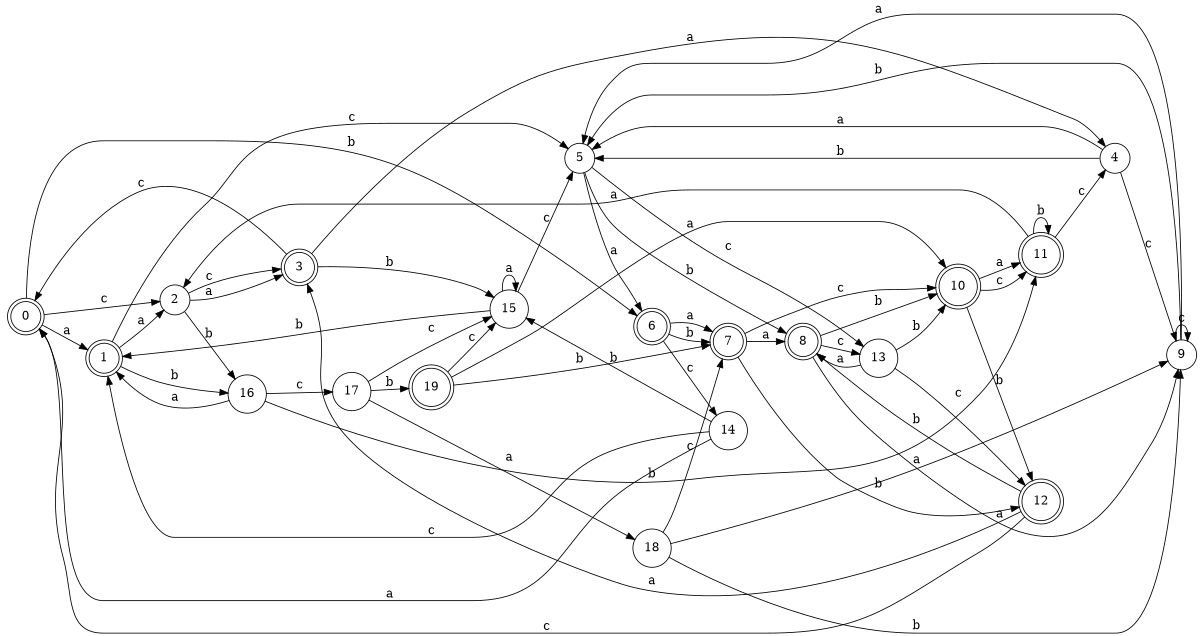 digraph n16_4 {
__start0 [label="" shape="none"];

rankdir=LR;
size="8,5";

s0 [style="rounded,filled", color="black", fillcolor="white" shape="doublecircle", label="0"];
s1 [style="rounded,filled", color="black", fillcolor="white" shape="doublecircle", label="1"];
s2 [style="filled", color="black", fillcolor="white" shape="circle", label="2"];
s3 [style="rounded,filled", color="black", fillcolor="white" shape="doublecircle", label="3"];
s4 [style="filled", color="black", fillcolor="white" shape="circle", label="4"];
s5 [style="filled", color="black", fillcolor="white" shape="circle", label="5"];
s6 [style="rounded,filled", color="black", fillcolor="white" shape="doublecircle", label="6"];
s7 [style="rounded,filled", color="black", fillcolor="white" shape="doublecircle", label="7"];
s8 [style="rounded,filled", color="black", fillcolor="white" shape="doublecircle", label="8"];
s9 [style="filled", color="black", fillcolor="white" shape="circle", label="9"];
s10 [style="rounded,filled", color="black", fillcolor="white" shape="doublecircle", label="10"];
s11 [style="rounded,filled", color="black", fillcolor="white" shape="doublecircle", label="11"];
s12 [style="rounded,filled", color="black", fillcolor="white" shape="doublecircle", label="12"];
s13 [style="filled", color="black", fillcolor="white" shape="circle", label="13"];
s14 [style="filled", color="black", fillcolor="white" shape="circle", label="14"];
s15 [style="filled", color="black", fillcolor="white" shape="circle", label="15"];
s16 [style="filled", color="black", fillcolor="white" shape="circle", label="16"];
s17 [style="filled", color="black", fillcolor="white" shape="circle", label="17"];
s18 [style="filled", color="black", fillcolor="white" shape="circle", label="18"];
s19 [style="rounded,filled", color="black", fillcolor="white" shape="doublecircle", label="19"];
s0 -> s1 [label="a"];
s0 -> s6 [label="b"];
s0 -> s2 [label="c"];
s1 -> s2 [label="a"];
s1 -> s16 [label="b"];
s1 -> s5 [label="c"];
s2 -> s3 [label="a"];
s2 -> s16 [label="b"];
s2 -> s3 [label="c"];
s3 -> s4 [label="a"];
s3 -> s15 [label="b"];
s3 -> s0 [label="c"];
s4 -> s5 [label="a"];
s4 -> s5 [label="b"];
s4 -> s9 [label="c"];
s5 -> s6 [label="a"];
s5 -> s8 [label="b"];
s5 -> s13 [label="c"];
s6 -> s7 [label="a"];
s6 -> s7 [label="b"];
s6 -> s14 [label="c"];
s7 -> s8 [label="a"];
s7 -> s12 [label="b"];
s7 -> s10 [label="c"];
s8 -> s9 [label="a"];
s8 -> s10 [label="b"];
s8 -> s13 [label="c"];
s9 -> s5 [label="a"];
s9 -> s5 [label="b"];
s9 -> s9 [label="c"];
s10 -> s11 [label="a"];
s10 -> s12 [label="b"];
s10 -> s11 [label="c"];
s11 -> s2 [label="a"];
s11 -> s11 [label="b"];
s11 -> s4 [label="c"];
s12 -> s3 [label="a"];
s12 -> s8 [label="b"];
s12 -> s0 [label="c"];
s13 -> s8 [label="a"];
s13 -> s10 [label="b"];
s13 -> s12 [label="c"];
s14 -> s0 [label="a"];
s14 -> s15 [label="b"];
s14 -> s1 [label="c"];
s15 -> s15 [label="a"];
s15 -> s1 [label="b"];
s15 -> s5 [label="c"];
s16 -> s1 [label="a"];
s16 -> s11 [label="b"];
s16 -> s17 [label="c"];
s17 -> s18 [label="a"];
s17 -> s19 [label="b"];
s17 -> s15 [label="c"];
s18 -> s9 [label="a"];
s18 -> s9 [label="b"];
s18 -> s7 [label="c"];
s19 -> s10 [label="a"];
s19 -> s7 [label="b"];
s19 -> s15 [label="c"];

}